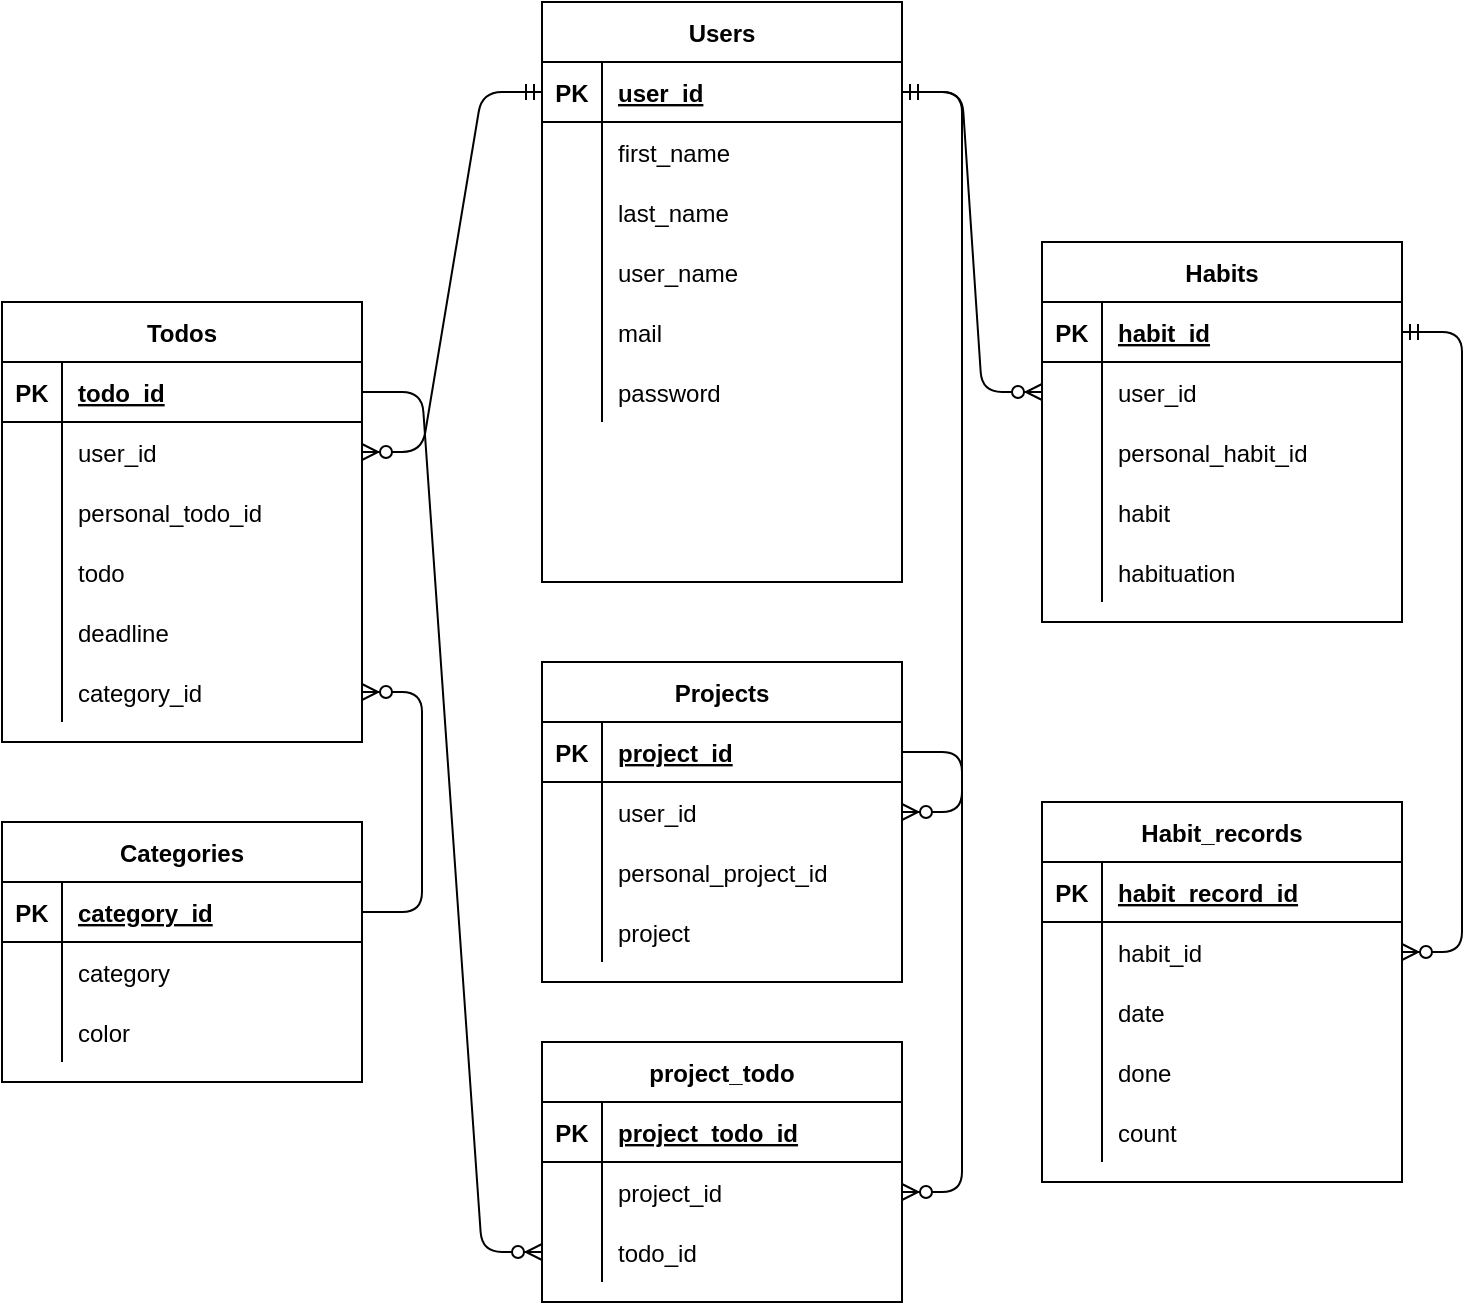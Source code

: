 <mxfile version="14.4.8" type="github">
  <diagram id="yz9vEp8fzlAOeCrYcoD_" name="ページ1">
    <mxGraphModel dx="957" dy="572" grid="1" gridSize="10" guides="1" tooltips="1" connect="1" arrows="1" fold="1" page="1" pageScale="1" pageWidth="827" pageHeight="1169" math="0" shadow="0">
      <root>
        <mxCell id="0" />
        <mxCell id="1" parent="0" />
        <mxCell id="vgZee3NAbd-REzqfM-sp-1" value="Users" style="shape=table;startSize=30;container=1;collapsible=1;childLayout=tableLayout;fixedRows=1;rowLines=0;fontStyle=1;align=center;resizeLast=1;" parent="1" vertex="1">
          <mxGeometry x="310" y="80" width="180" height="290" as="geometry" />
        </mxCell>
        <mxCell id="vgZee3NAbd-REzqfM-sp-2" value="" style="shape=partialRectangle;collapsible=0;dropTarget=0;pointerEvents=0;fillColor=none;top=0;left=0;bottom=1;right=0;points=[[0,0.5],[1,0.5]];portConstraint=eastwest;" parent="vgZee3NAbd-REzqfM-sp-1" vertex="1">
          <mxGeometry y="30" width="180" height="30" as="geometry" />
        </mxCell>
        <mxCell id="vgZee3NAbd-REzqfM-sp-3" value="PK" style="shape=partialRectangle;connectable=0;fillColor=none;top=0;left=0;bottom=0;right=0;fontStyle=1;overflow=hidden;" parent="vgZee3NAbd-REzqfM-sp-2" vertex="1">
          <mxGeometry width="30" height="30" as="geometry" />
        </mxCell>
        <mxCell id="vgZee3NAbd-REzqfM-sp-4" value="user_id" style="shape=partialRectangle;connectable=0;fillColor=none;top=0;left=0;bottom=0;right=0;align=left;spacingLeft=6;fontStyle=5;overflow=hidden;" parent="vgZee3NAbd-REzqfM-sp-2" vertex="1">
          <mxGeometry x="30" width="150" height="30" as="geometry" />
        </mxCell>
        <mxCell id="vgZee3NAbd-REzqfM-sp-5" value="" style="shape=partialRectangle;collapsible=0;dropTarget=0;pointerEvents=0;fillColor=none;top=0;left=0;bottom=0;right=0;points=[[0,0.5],[1,0.5]];portConstraint=eastwest;" parent="vgZee3NAbd-REzqfM-sp-1" vertex="1">
          <mxGeometry y="60" width="180" height="30" as="geometry" />
        </mxCell>
        <mxCell id="vgZee3NAbd-REzqfM-sp-6" value="" style="shape=partialRectangle;connectable=0;fillColor=none;top=0;left=0;bottom=0;right=0;editable=1;overflow=hidden;" parent="vgZee3NAbd-REzqfM-sp-5" vertex="1">
          <mxGeometry width="30" height="30" as="geometry" />
        </mxCell>
        <mxCell id="vgZee3NAbd-REzqfM-sp-7" value="first_name" style="shape=partialRectangle;connectable=0;fillColor=none;top=0;left=0;bottom=0;right=0;align=left;spacingLeft=6;overflow=hidden;" parent="vgZee3NAbd-REzqfM-sp-5" vertex="1">
          <mxGeometry x="30" width="150" height="30" as="geometry" />
        </mxCell>
        <mxCell id="vgZee3NAbd-REzqfM-sp-8" value="" style="shape=partialRectangle;collapsible=0;dropTarget=0;pointerEvents=0;fillColor=none;top=0;left=0;bottom=0;right=0;points=[[0,0.5],[1,0.5]];portConstraint=eastwest;" parent="vgZee3NAbd-REzqfM-sp-1" vertex="1">
          <mxGeometry y="90" width="180" height="30" as="geometry" />
        </mxCell>
        <mxCell id="vgZee3NAbd-REzqfM-sp-9" value="" style="shape=partialRectangle;connectable=0;fillColor=none;top=0;left=0;bottom=0;right=0;editable=1;overflow=hidden;" parent="vgZee3NAbd-REzqfM-sp-8" vertex="1">
          <mxGeometry width="30" height="30" as="geometry" />
        </mxCell>
        <mxCell id="vgZee3NAbd-REzqfM-sp-10" value="last_name" style="shape=partialRectangle;connectable=0;fillColor=none;top=0;left=0;bottom=0;right=0;align=left;spacingLeft=6;overflow=hidden;" parent="vgZee3NAbd-REzqfM-sp-8" vertex="1">
          <mxGeometry x="30" width="150" height="30" as="geometry" />
        </mxCell>
        <mxCell id="vgZee3NAbd-REzqfM-sp-11" value="" style="shape=partialRectangle;collapsible=0;dropTarget=0;pointerEvents=0;fillColor=none;top=0;left=0;bottom=0;right=0;points=[[0,0.5],[1,0.5]];portConstraint=eastwest;" parent="vgZee3NAbd-REzqfM-sp-1" vertex="1">
          <mxGeometry y="120" width="180" height="30" as="geometry" />
        </mxCell>
        <mxCell id="vgZee3NAbd-REzqfM-sp-12" value="" style="shape=partialRectangle;connectable=0;fillColor=none;top=0;left=0;bottom=0;right=0;editable=1;overflow=hidden;" parent="vgZee3NAbd-REzqfM-sp-11" vertex="1">
          <mxGeometry width="30" height="30" as="geometry" />
        </mxCell>
        <mxCell id="vgZee3NAbd-REzqfM-sp-13" value="user_name" style="shape=partialRectangle;connectable=0;fillColor=none;top=0;left=0;bottom=0;right=0;align=left;spacingLeft=6;overflow=hidden;" parent="vgZee3NAbd-REzqfM-sp-11" vertex="1">
          <mxGeometry x="30" width="150" height="30" as="geometry" />
        </mxCell>
        <mxCell id="mDRHtWKVjwvWxWG2UiL3-2" value="" style="shape=partialRectangle;collapsible=0;dropTarget=0;pointerEvents=0;fillColor=none;top=0;left=0;bottom=0;right=0;points=[[0,0.5],[1,0.5]];portConstraint=eastwest;" vertex="1" parent="vgZee3NAbd-REzqfM-sp-1">
          <mxGeometry y="150" width="180" height="30" as="geometry" />
        </mxCell>
        <mxCell id="mDRHtWKVjwvWxWG2UiL3-3" value="" style="shape=partialRectangle;connectable=0;fillColor=none;top=0;left=0;bottom=0;right=0;editable=1;overflow=hidden;" vertex="1" parent="mDRHtWKVjwvWxWG2UiL3-2">
          <mxGeometry width="30" height="30" as="geometry" />
        </mxCell>
        <mxCell id="mDRHtWKVjwvWxWG2UiL3-4" value="mail" style="shape=partialRectangle;connectable=0;fillColor=none;top=0;left=0;bottom=0;right=0;align=left;spacingLeft=6;overflow=hidden;" vertex="1" parent="mDRHtWKVjwvWxWG2UiL3-2">
          <mxGeometry x="30" width="150" height="30" as="geometry" />
        </mxCell>
        <mxCell id="mDRHtWKVjwvWxWG2UiL3-5" value="" style="shape=partialRectangle;collapsible=0;dropTarget=0;pointerEvents=0;fillColor=none;top=0;left=0;bottom=0;right=0;points=[[0,0.5],[1,0.5]];portConstraint=eastwest;" vertex="1" parent="vgZee3NAbd-REzqfM-sp-1">
          <mxGeometry y="180" width="180" height="30" as="geometry" />
        </mxCell>
        <mxCell id="mDRHtWKVjwvWxWG2UiL3-6" value="" style="shape=partialRectangle;connectable=0;fillColor=none;top=0;left=0;bottom=0;right=0;editable=1;overflow=hidden;" vertex="1" parent="mDRHtWKVjwvWxWG2UiL3-5">
          <mxGeometry width="30" height="30" as="geometry" />
        </mxCell>
        <mxCell id="mDRHtWKVjwvWxWG2UiL3-7" value="password" style="shape=partialRectangle;connectable=0;fillColor=none;top=0;left=0;bottom=0;right=0;align=left;spacingLeft=6;overflow=hidden;" vertex="1" parent="mDRHtWKVjwvWxWG2UiL3-5">
          <mxGeometry x="30" width="150" height="30" as="geometry" />
        </mxCell>
        <mxCell id="vgZee3NAbd-REzqfM-sp-27" value="Habits" style="shape=table;startSize=30;container=1;collapsible=1;childLayout=tableLayout;fixedRows=1;rowLines=0;fontStyle=1;align=center;resizeLast=1;" parent="1" vertex="1">
          <mxGeometry x="560" y="200" width="180" height="190" as="geometry" />
        </mxCell>
        <mxCell id="vgZee3NAbd-REzqfM-sp-28" value="" style="shape=partialRectangle;collapsible=0;dropTarget=0;pointerEvents=0;fillColor=none;top=0;left=0;bottom=1;right=0;points=[[0,0.5],[1,0.5]];portConstraint=eastwest;" parent="vgZee3NAbd-REzqfM-sp-27" vertex="1">
          <mxGeometry y="30" width="180" height="30" as="geometry" />
        </mxCell>
        <mxCell id="vgZee3NAbd-REzqfM-sp-29" value="PK" style="shape=partialRectangle;connectable=0;fillColor=none;top=0;left=0;bottom=0;right=0;fontStyle=1;overflow=hidden;" parent="vgZee3NAbd-REzqfM-sp-28" vertex="1">
          <mxGeometry width="30" height="30" as="geometry" />
        </mxCell>
        <mxCell id="vgZee3NAbd-REzqfM-sp-30" value="habit_id" style="shape=partialRectangle;connectable=0;fillColor=none;top=0;left=0;bottom=0;right=0;align=left;spacingLeft=6;fontStyle=5;overflow=hidden;" parent="vgZee3NAbd-REzqfM-sp-28" vertex="1">
          <mxGeometry x="30" width="150" height="30" as="geometry" />
        </mxCell>
        <mxCell id="vgZee3NAbd-REzqfM-sp-31" value="" style="shape=partialRectangle;collapsible=0;dropTarget=0;pointerEvents=0;fillColor=none;top=0;left=0;bottom=0;right=0;points=[[0,0.5],[1,0.5]];portConstraint=eastwest;" parent="vgZee3NAbd-REzqfM-sp-27" vertex="1">
          <mxGeometry y="60" width="180" height="30" as="geometry" />
        </mxCell>
        <mxCell id="vgZee3NAbd-REzqfM-sp-32" value="" style="shape=partialRectangle;connectable=0;fillColor=none;top=0;left=0;bottom=0;right=0;editable=1;overflow=hidden;" parent="vgZee3NAbd-REzqfM-sp-31" vertex="1">
          <mxGeometry width="30" height="30" as="geometry" />
        </mxCell>
        <mxCell id="vgZee3NAbd-REzqfM-sp-33" value="user_id" style="shape=partialRectangle;connectable=0;fillColor=none;top=0;left=0;bottom=0;right=0;align=left;spacingLeft=6;overflow=hidden;" parent="vgZee3NAbd-REzqfM-sp-31" vertex="1">
          <mxGeometry x="30" width="150" height="30" as="geometry" />
        </mxCell>
        <mxCell id="vgZee3NAbd-REzqfM-sp-34" value="" style="shape=partialRectangle;collapsible=0;dropTarget=0;pointerEvents=0;fillColor=none;top=0;left=0;bottom=0;right=0;points=[[0,0.5],[1,0.5]];portConstraint=eastwest;" parent="vgZee3NAbd-REzqfM-sp-27" vertex="1">
          <mxGeometry y="90" width="180" height="30" as="geometry" />
        </mxCell>
        <mxCell id="vgZee3NAbd-REzqfM-sp-35" value="" style="shape=partialRectangle;connectable=0;fillColor=none;top=0;left=0;bottom=0;right=0;editable=1;overflow=hidden;" parent="vgZee3NAbd-REzqfM-sp-34" vertex="1">
          <mxGeometry width="30" height="30" as="geometry" />
        </mxCell>
        <mxCell id="vgZee3NAbd-REzqfM-sp-36" value="personal_habit_id" style="shape=partialRectangle;connectable=0;fillColor=none;top=0;left=0;bottom=0;right=0;align=left;spacingLeft=6;overflow=hidden;" parent="vgZee3NAbd-REzqfM-sp-34" vertex="1">
          <mxGeometry x="30" width="150" height="30" as="geometry" />
        </mxCell>
        <mxCell id="vgZee3NAbd-REzqfM-sp-37" value="" style="shape=partialRectangle;collapsible=0;dropTarget=0;pointerEvents=0;fillColor=none;top=0;left=0;bottom=0;right=0;points=[[0,0.5],[1,0.5]];portConstraint=eastwest;" parent="vgZee3NAbd-REzqfM-sp-27" vertex="1">
          <mxGeometry y="120" width="180" height="30" as="geometry" />
        </mxCell>
        <mxCell id="vgZee3NAbd-REzqfM-sp-38" value="" style="shape=partialRectangle;connectable=0;fillColor=none;top=0;left=0;bottom=0;right=0;editable=1;overflow=hidden;" parent="vgZee3NAbd-REzqfM-sp-37" vertex="1">
          <mxGeometry width="30" height="30" as="geometry" />
        </mxCell>
        <mxCell id="vgZee3NAbd-REzqfM-sp-39" value="habit" style="shape=partialRectangle;connectable=0;fillColor=none;top=0;left=0;bottom=0;right=0;align=left;spacingLeft=6;overflow=hidden;" parent="vgZee3NAbd-REzqfM-sp-37" vertex="1">
          <mxGeometry x="30" width="150" height="30" as="geometry" />
        </mxCell>
        <mxCell id="vgZee3NAbd-REzqfM-sp-57" style="shape=partialRectangle;collapsible=0;dropTarget=0;pointerEvents=0;fillColor=none;top=0;left=0;bottom=0;right=0;points=[[0,0.5],[1,0.5]];portConstraint=eastwest;" parent="vgZee3NAbd-REzqfM-sp-27" vertex="1">
          <mxGeometry y="150" width="180" height="30" as="geometry" />
        </mxCell>
        <mxCell id="vgZee3NAbd-REzqfM-sp-58" style="shape=partialRectangle;connectable=0;fillColor=none;top=0;left=0;bottom=0;right=0;editable=1;overflow=hidden;" parent="vgZee3NAbd-REzqfM-sp-57" vertex="1">
          <mxGeometry width="30" height="30" as="geometry" />
        </mxCell>
        <mxCell id="vgZee3NAbd-REzqfM-sp-59" value="habituation" style="shape=partialRectangle;connectable=0;fillColor=none;top=0;left=0;bottom=0;right=0;align=left;spacingLeft=6;overflow=hidden;" parent="vgZee3NAbd-REzqfM-sp-57" vertex="1">
          <mxGeometry x="30" width="150" height="30" as="geometry" />
        </mxCell>
        <mxCell id="vgZee3NAbd-REzqfM-sp-60" value="Habit_records" style="shape=table;startSize=30;container=1;collapsible=1;childLayout=tableLayout;fixedRows=1;rowLines=0;fontStyle=1;align=center;resizeLast=1;" parent="1" vertex="1">
          <mxGeometry x="560" y="480" width="180" height="190" as="geometry" />
        </mxCell>
        <mxCell id="vgZee3NAbd-REzqfM-sp-61" value="" style="shape=partialRectangle;collapsible=0;dropTarget=0;pointerEvents=0;fillColor=none;top=0;left=0;bottom=1;right=0;points=[[0,0.5],[1,0.5]];portConstraint=eastwest;" parent="vgZee3NAbd-REzqfM-sp-60" vertex="1">
          <mxGeometry y="30" width="180" height="30" as="geometry" />
        </mxCell>
        <mxCell id="vgZee3NAbd-REzqfM-sp-62" value="PK" style="shape=partialRectangle;connectable=0;fillColor=none;top=0;left=0;bottom=0;right=0;fontStyle=1;overflow=hidden;" parent="vgZee3NAbd-REzqfM-sp-61" vertex="1">
          <mxGeometry width="30" height="30" as="geometry" />
        </mxCell>
        <mxCell id="vgZee3NAbd-REzqfM-sp-63" value="habit_record_id" style="shape=partialRectangle;connectable=0;fillColor=none;top=0;left=0;bottom=0;right=0;align=left;spacingLeft=6;fontStyle=5;overflow=hidden;" parent="vgZee3NAbd-REzqfM-sp-61" vertex="1">
          <mxGeometry x="30" width="150" height="30" as="geometry" />
        </mxCell>
        <mxCell id="vgZee3NAbd-REzqfM-sp-64" value="" style="shape=partialRectangle;collapsible=0;dropTarget=0;pointerEvents=0;fillColor=none;top=0;left=0;bottom=0;right=0;points=[[0,0.5],[1,0.5]];portConstraint=eastwest;" parent="vgZee3NAbd-REzqfM-sp-60" vertex="1">
          <mxGeometry y="60" width="180" height="30" as="geometry" />
        </mxCell>
        <mxCell id="vgZee3NAbd-REzqfM-sp-65" value="" style="shape=partialRectangle;connectable=0;fillColor=none;top=0;left=0;bottom=0;right=0;editable=1;overflow=hidden;" parent="vgZee3NAbd-REzqfM-sp-64" vertex="1">
          <mxGeometry width="30" height="30" as="geometry" />
        </mxCell>
        <mxCell id="vgZee3NAbd-REzqfM-sp-66" value="habit_id" style="shape=partialRectangle;connectable=0;fillColor=none;top=0;left=0;bottom=0;right=0;align=left;spacingLeft=6;overflow=hidden;" parent="vgZee3NAbd-REzqfM-sp-64" vertex="1">
          <mxGeometry x="30" width="150" height="30" as="geometry" />
        </mxCell>
        <mxCell id="vgZee3NAbd-REzqfM-sp-67" value="" style="shape=partialRectangle;collapsible=0;dropTarget=0;pointerEvents=0;fillColor=none;top=0;left=0;bottom=0;right=0;points=[[0,0.5],[1,0.5]];portConstraint=eastwest;" parent="vgZee3NAbd-REzqfM-sp-60" vertex="1">
          <mxGeometry y="90" width="180" height="30" as="geometry" />
        </mxCell>
        <mxCell id="vgZee3NAbd-REzqfM-sp-68" value="" style="shape=partialRectangle;connectable=0;fillColor=none;top=0;left=0;bottom=0;right=0;editable=1;overflow=hidden;" parent="vgZee3NAbd-REzqfM-sp-67" vertex="1">
          <mxGeometry width="30" height="30" as="geometry" />
        </mxCell>
        <mxCell id="vgZee3NAbd-REzqfM-sp-69" value="date" style="shape=partialRectangle;connectable=0;fillColor=none;top=0;left=0;bottom=0;right=0;align=left;spacingLeft=6;overflow=hidden;" parent="vgZee3NAbd-REzqfM-sp-67" vertex="1">
          <mxGeometry x="30" width="150" height="30" as="geometry" />
        </mxCell>
        <mxCell id="vgZee3NAbd-REzqfM-sp-70" value="" style="shape=partialRectangle;collapsible=0;dropTarget=0;pointerEvents=0;fillColor=none;top=0;left=0;bottom=0;right=0;points=[[0,0.5],[1,0.5]];portConstraint=eastwest;" parent="vgZee3NAbd-REzqfM-sp-60" vertex="1">
          <mxGeometry y="120" width="180" height="30" as="geometry" />
        </mxCell>
        <mxCell id="vgZee3NAbd-REzqfM-sp-71" value="" style="shape=partialRectangle;connectable=0;fillColor=none;top=0;left=0;bottom=0;right=0;editable=1;overflow=hidden;" parent="vgZee3NAbd-REzqfM-sp-70" vertex="1">
          <mxGeometry width="30" height="30" as="geometry" />
        </mxCell>
        <mxCell id="vgZee3NAbd-REzqfM-sp-72" value="done" style="shape=partialRectangle;connectable=0;fillColor=none;top=0;left=0;bottom=0;right=0;align=left;spacingLeft=6;overflow=hidden;" parent="vgZee3NAbd-REzqfM-sp-70" vertex="1">
          <mxGeometry x="30" width="150" height="30" as="geometry" />
        </mxCell>
        <mxCell id="vgZee3NAbd-REzqfM-sp-76" style="shape=partialRectangle;collapsible=0;dropTarget=0;pointerEvents=0;fillColor=none;top=0;left=0;bottom=0;right=0;points=[[0,0.5],[1,0.5]];portConstraint=eastwest;" parent="vgZee3NAbd-REzqfM-sp-60" vertex="1">
          <mxGeometry y="150" width="180" height="30" as="geometry" />
        </mxCell>
        <mxCell id="vgZee3NAbd-REzqfM-sp-77" style="shape=partialRectangle;connectable=0;fillColor=none;top=0;left=0;bottom=0;right=0;editable=1;overflow=hidden;" parent="vgZee3NAbd-REzqfM-sp-76" vertex="1">
          <mxGeometry width="30" height="30" as="geometry" />
        </mxCell>
        <mxCell id="vgZee3NAbd-REzqfM-sp-78" value="count" style="shape=partialRectangle;connectable=0;fillColor=none;top=0;left=0;bottom=0;right=0;align=left;spacingLeft=6;overflow=hidden;" parent="vgZee3NAbd-REzqfM-sp-76" vertex="1">
          <mxGeometry x="30" width="150" height="30" as="geometry" />
        </mxCell>
        <mxCell id="vgZee3NAbd-REzqfM-sp-79" value="Projects" style="shape=table;startSize=30;container=1;collapsible=1;childLayout=tableLayout;fixedRows=1;rowLines=0;fontStyle=1;align=center;resizeLast=1;" parent="1" vertex="1">
          <mxGeometry x="310" y="410" width="180" height="160" as="geometry" />
        </mxCell>
        <mxCell id="vgZee3NAbd-REzqfM-sp-80" value="" style="shape=partialRectangle;collapsible=0;dropTarget=0;pointerEvents=0;fillColor=none;top=0;left=0;bottom=1;right=0;points=[[0,0.5],[1,0.5]];portConstraint=eastwest;" parent="vgZee3NAbd-REzqfM-sp-79" vertex="1">
          <mxGeometry y="30" width="180" height="30" as="geometry" />
        </mxCell>
        <mxCell id="vgZee3NAbd-REzqfM-sp-81" value="PK" style="shape=partialRectangle;connectable=0;fillColor=none;top=0;left=0;bottom=0;right=0;fontStyle=1;overflow=hidden;" parent="vgZee3NAbd-REzqfM-sp-80" vertex="1">
          <mxGeometry width="30" height="30" as="geometry" />
        </mxCell>
        <mxCell id="vgZee3NAbd-REzqfM-sp-82" value="project_id" style="shape=partialRectangle;connectable=0;fillColor=none;top=0;left=0;bottom=0;right=0;align=left;spacingLeft=6;fontStyle=5;overflow=hidden;" parent="vgZee3NAbd-REzqfM-sp-80" vertex="1">
          <mxGeometry x="30" width="150" height="30" as="geometry" />
        </mxCell>
        <mxCell id="vgZee3NAbd-REzqfM-sp-83" value="" style="shape=partialRectangle;collapsible=0;dropTarget=0;pointerEvents=0;fillColor=none;top=0;left=0;bottom=0;right=0;points=[[0,0.5],[1,0.5]];portConstraint=eastwest;" parent="vgZee3NAbd-REzqfM-sp-79" vertex="1">
          <mxGeometry y="60" width="180" height="30" as="geometry" />
        </mxCell>
        <mxCell id="vgZee3NAbd-REzqfM-sp-84" value="" style="shape=partialRectangle;connectable=0;fillColor=none;top=0;left=0;bottom=0;right=0;editable=1;overflow=hidden;" parent="vgZee3NAbd-REzqfM-sp-83" vertex="1">
          <mxGeometry width="30" height="30" as="geometry" />
        </mxCell>
        <mxCell id="vgZee3NAbd-REzqfM-sp-85" value="user_id" style="shape=partialRectangle;connectable=0;fillColor=none;top=0;left=0;bottom=0;right=0;align=left;spacingLeft=6;overflow=hidden;" parent="vgZee3NAbd-REzqfM-sp-83" vertex="1">
          <mxGeometry x="30" width="150" height="30" as="geometry" />
        </mxCell>
        <mxCell id="vgZee3NAbd-REzqfM-sp-86" value="" style="shape=partialRectangle;collapsible=0;dropTarget=0;pointerEvents=0;fillColor=none;top=0;left=0;bottom=0;right=0;points=[[0,0.5],[1,0.5]];portConstraint=eastwest;" parent="vgZee3NAbd-REzqfM-sp-79" vertex="1">
          <mxGeometry y="90" width="180" height="30" as="geometry" />
        </mxCell>
        <mxCell id="vgZee3NAbd-REzqfM-sp-87" value="" style="shape=partialRectangle;connectable=0;fillColor=none;top=0;left=0;bottom=0;right=0;editable=1;overflow=hidden;" parent="vgZee3NAbd-REzqfM-sp-86" vertex="1">
          <mxGeometry width="30" height="30" as="geometry" />
        </mxCell>
        <mxCell id="vgZee3NAbd-REzqfM-sp-88" value="personal_project_id" style="shape=partialRectangle;connectable=0;fillColor=none;top=0;left=0;bottom=0;right=0;align=left;spacingLeft=6;overflow=hidden;" parent="vgZee3NAbd-REzqfM-sp-86" vertex="1">
          <mxGeometry x="30" width="150" height="30" as="geometry" />
        </mxCell>
        <mxCell id="vgZee3NAbd-REzqfM-sp-89" value="" style="shape=partialRectangle;collapsible=0;dropTarget=0;pointerEvents=0;fillColor=none;top=0;left=0;bottom=0;right=0;points=[[0,0.5],[1,0.5]];portConstraint=eastwest;" parent="vgZee3NAbd-REzqfM-sp-79" vertex="1">
          <mxGeometry y="120" width="180" height="30" as="geometry" />
        </mxCell>
        <mxCell id="vgZee3NAbd-REzqfM-sp-90" value="" style="shape=partialRectangle;connectable=0;fillColor=none;top=0;left=0;bottom=0;right=0;editable=1;overflow=hidden;" parent="vgZee3NAbd-REzqfM-sp-89" vertex="1">
          <mxGeometry width="30" height="30" as="geometry" />
        </mxCell>
        <mxCell id="vgZee3NAbd-REzqfM-sp-91" value="project" style="shape=partialRectangle;connectable=0;fillColor=none;top=0;left=0;bottom=0;right=0;align=left;spacingLeft=6;overflow=hidden;" parent="vgZee3NAbd-REzqfM-sp-89" vertex="1">
          <mxGeometry x="30" width="150" height="30" as="geometry" />
        </mxCell>
        <mxCell id="vgZee3NAbd-REzqfM-sp-95" value="Todos" style="shape=table;startSize=30;container=1;collapsible=1;childLayout=tableLayout;fixedRows=1;rowLines=0;fontStyle=1;align=center;resizeLast=1;" parent="1" vertex="1">
          <mxGeometry x="40" y="230" width="180" height="220" as="geometry" />
        </mxCell>
        <mxCell id="vgZee3NAbd-REzqfM-sp-96" value="" style="shape=partialRectangle;collapsible=0;dropTarget=0;pointerEvents=0;fillColor=none;top=0;left=0;bottom=1;right=0;points=[[0,0.5],[1,0.5]];portConstraint=eastwest;" parent="vgZee3NAbd-REzqfM-sp-95" vertex="1">
          <mxGeometry y="30" width="180" height="30" as="geometry" />
        </mxCell>
        <mxCell id="vgZee3NAbd-REzqfM-sp-97" value="PK" style="shape=partialRectangle;connectable=0;fillColor=none;top=0;left=0;bottom=0;right=0;fontStyle=1;overflow=hidden;" parent="vgZee3NAbd-REzqfM-sp-96" vertex="1">
          <mxGeometry width="30" height="30" as="geometry" />
        </mxCell>
        <mxCell id="vgZee3NAbd-REzqfM-sp-98" value="todo_id" style="shape=partialRectangle;connectable=0;fillColor=none;top=0;left=0;bottom=0;right=0;align=left;spacingLeft=6;fontStyle=5;overflow=hidden;" parent="vgZee3NAbd-REzqfM-sp-96" vertex="1">
          <mxGeometry x="30" width="150" height="30" as="geometry" />
        </mxCell>
        <mxCell id="vgZee3NAbd-REzqfM-sp-99" value="" style="shape=partialRectangle;collapsible=0;dropTarget=0;pointerEvents=0;fillColor=none;top=0;left=0;bottom=0;right=0;points=[[0,0.5],[1,0.5]];portConstraint=eastwest;" parent="vgZee3NAbd-REzqfM-sp-95" vertex="1">
          <mxGeometry y="60" width="180" height="30" as="geometry" />
        </mxCell>
        <mxCell id="vgZee3NAbd-REzqfM-sp-100" value="" style="shape=partialRectangle;connectable=0;fillColor=none;top=0;left=0;bottom=0;right=0;editable=1;overflow=hidden;" parent="vgZee3NAbd-REzqfM-sp-99" vertex="1">
          <mxGeometry width="30" height="30" as="geometry" />
        </mxCell>
        <mxCell id="vgZee3NAbd-REzqfM-sp-101" value="user_id" style="shape=partialRectangle;connectable=0;fillColor=none;top=0;left=0;bottom=0;right=0;align=left;spacingLeft=6;overflow=hidden;" parent="vgZee3NAbd-REzqfM-sp-99" vertex="1">
          <mxGeometry x="30" width="150" height="30" as="geometry" />
        </mxCell>
        <mxCell id="vgZee3NAbd-REzqfM-sp-102" value="" style="shape=partialRectangle;collapsible=0;dropTarget=0;pointerEvents=0;fillColor=none;top=0;left=0;bottom=0;right=0;points=[[0,0.5],[1,0.5]];portConstraint=eastwest;" parent="vgZee3NAbd-REzqfM-sp-95" vertex="1">
          <mxGeometry y="90" width="180" height="30" as="geometry" />
        </mxCell>
        <mxCell id="vgZee3NAbd-REzqfM-sp-103" value="" style="shape=partialRectangle;connectable=0;fillColor=none;top=0;left=0;bottom=0;right=0;editable=1;overflow=hidden;" parent="vgZee3NAbd-REzqfM-sp-102" vertex="1">
          <mxGeometry width="30" height="30" as="geometry" />
        </mxCell>
        <mxCell id="vgZee3NAbd-REzqfM-sp-104" value="personal_todo_id" style="shape=partialRectangle;connectable=0;fillColor=none;top=0;left=0;bottom=0;right=0;align=left;spacingLeft=6;overflow=hidden;" parent="vgZee3NAbd-REzqfM-sp-102" vertex="1">
          <mxGeometry x="30" width="150" height="30" as="geometry" />
        </mxCell>
        <mxCell id="vgZee3NAbd-REzqfM-sp-105" value="" style="shape=partialRectangle;collapsible=0;dropTarget=0;pointerEvents=0;fillColor=none;top=0;left=0;bottom=0;right=0;points=[[0,0.5],[1,0.5]];portConstraint=eastwest;" parent="vgZee3NAbd-REzqfM-sp-95" vertex="1">
          <mxGeometry y="120" width="180" height="30" as="geometry" />
        </mxCell>
        <mxCell id="vgZee3NAbd-REzqfM-sp-106" value="" style="shape=partialRectangle;connectable=0;fillColor=none;top=0;left=0;bottom=0;right=0;editable=1;overflow=hidden;" parent="vgZee3NAbd-REzqfM-sp-105" vertex="1">
          <mxGeometry width="30" height="30" as="geometry" />
        </mxCell>
        <mxCell id="vgZee3NAbd-REzqfM-sp-107" value="todo" style="shape=partialRectangle;connectable=0;fillColor=none;top=0;left=0;bottom=0;right=0;align=left;spacingLeft=6;overflow=hidden;" parent="vgZee3NAbd-REzqfM-sp-105" vertex="1">
          <mxGeometry x="30" width="150" height="30" as="geometry" />
        </mxCell>
        <mxCell id="vgZee3NAbd-REzqfM-sp-114" style="shape=partialRectangle;collapsible=0;dropTarget=0;pointerEvents=0;fillColor=none;top=0;left=0;bottom=0;right=0;points=[[0,0.5],[1,0.5]];portConstraint=eastwest;" parent="vgZee3NAbd-REzqfM-sp-95" vertex="1">
          <mxGeometry y="150" width="180" height="30" as="geometry" />
        </mxCell>
        <mxCell id="vgZee3NAbd-REzqfM-sp-115" style="shape=partialRectangle;connectable=0;fillColor=none;top=0;left=0;bottom=0;right=0;editable=1;overflow=hidden;" parent="vgZee3NAbd-REzqfM-sp-114" vertex="1">
          <mxGeometry width="30" height="30" as="geometry" />
        </mxCell>
        <mxCell id="vgZee3NAbd-REzqfM-sp-116" value="deadline" style="shape=partialRectangle;connectable=0;fillColor=none;top=0;left=0;bottom=0;right=0;align=left;spacingLeft=6;overflow=hidden;" parent="vgZee3NAbd-REzqfM-sp-114" vertex="1">
          <mxGeometry x="30" width="150" height="30" as="geometry" />
        </mxCell>
        <mxCell id="vgZee3NAbd-REzqfM-sp-108" style="shape=partialRectangle;collapsible=0;dropTarget=0;pointerEvents=0;fillColor=none;top=0;left=0;bottom=0;right=0;points=[[0,0.5],[1,0.5]];portConstraint=eastwest;" parent="vgZee3NAbd-REzqfM-sp-95" vertex="1">
          <mxGeometry y="180" width="180" height="30" as="geometry" />
        </mxCell>
        <mxCell id="vgZee3NAbd-REzqfM-sp-109" style="shape=partialRectangle;connectable=0;fillColor=none;top=0;left=0;bottom=0;right=0;editable=1;overflow=hidden;" parent="vgZee3NAbd-REzqfM-sp-108" vertex="1">
          <mxGeometry width="30" height="30" as="geometry" />
        </mxCell>
        <mxCell id="vgZee3NAbd-REzqfM-sp-110" value="category_id" style="shape=partialRectangle;connectable=0;fillColor=none;top=0;left=0;bottom=0;right=0;align=left;spacingLeft=6;overflow=hidden;" parent="vgZee3NAbd-REzqfM-sp-108" vertex="1">
          <mxGeometry x="30" width="150" height="30" as="geometry" />
        </mxCell>
        <mxCell id="vgZee3NAbd-REzqfM-sp-117" value="Categories" style="shape=table;startSize=30;container=1;collapsible=1;childLayout=tableLayout;fixedRows=1;rowLines=0;fontStyle=1;align=center;resizeLast=1;" parent="1" vertex="1">
          <mxGeometry x="40" y="490" width="180" height="130" as="geometry" />
        </mxCell>
        <mxCell id="vgZee3NAbd-REzqfM-sp-118" value="" style="shape=partialRectangle;collapsible=0;dropTarget=0;pointerEvents=0;fillColor=none;top=0;left=0;bottom=1;right=0;points=[[0,0.5],[1,0.5]];portConstraint=eastwest;" parent="vgZee3NAbd-REzqfM-sp-117" vertex="1">
          <mxGeometry y="30" width="180" height="30" as="geometry" />
        </mxCell>
        <mxCell id="vgZee3NAbd-REzqfM-sp-119" value="PK" style="shape=partialRectangle;connectable=0;fillColor=none;top=0;left=0;bottom=0;right=0;fontStyle=1;overflow=hidden;" parent="vgZee3NAbd-REzqfM-sp-118" vertex="1">
          <mxGeometry width="30" height="30" as="geometry" />
        </mxCell>
        <mxCell id="vgZee3NAbd-REzqfM-sp-120" value="category_id" style="shape=partialRectangle;connectable=0;fillColor=none;top=0;left=0;bottom=0;right=0;align=left;spacingLeft=6;fontStyle=5;overflow=hidden;" parent="vgZee3NAbd-REzqfM-sp-118" vertex="1">
          <mxGeometry x="30" width="150" height="30" as="geometry" />
        </mxCell>
        <mxCell id="vgZee3NAbd-REzqfM-sp-121" value="" style="shape=partialRectangle;collapsible=0;dropTarget=0;pointerEvents=0;fillColor=none;top=0;left=0;bottom=0;right=0;points=[[0,0.5],[1,0.5]];portConstraint=eastwest;" parent="vgZee3NAbd-REzqfM-sp-117" vertex="1">
          <mxGeometry y="60" width="180" height="30" as="geometry" />
        </mxCell>
        <mxCell id="vgZee3NAbd-REzqfM-sp-122" value="" style="shape=partialRectangle;connectable=0;fillColor=none;top=0;left=0;bottom=0;right=0;editable=1;overflow=hidden;" parent="vgZee3NAbd-REzqfM-sp-121" vertex="1">
          <mxGeometry width="30" height="30" as="geometry" />
        </mxCell>
        <mxCell id="vgZee3NAbd-REzqfM-sp-123" value="category" style="shape=partialRectangle;connectable=0;fillColor=none;top=0;left=0;bottom=0;right=0;align=left;spacingLeft=6;overflow=hidden;" parent="vgZee3NAbd-REzqfM-sp-121" vertex="1">
          <mxGeometry x="30" width="150" height="30" as="geometry" />
        </mxCell>
        <mxCell id="vgZee3NAbd-REzqfM-sp-124" value="" style="shape=partialRectangle;collapsible=0;dropTarget=0;pointerEvents=0;fillColor=none;top=0;left=0;bottom=0;right=0;points=[[0,0.5],[1,0.5]];portConstraint=eastwest;" parent="vgZee3NAbd-REzqfM-sp-117" vertex="1">
          <mxGeometry y="90" width="180" height="30" as="geometry" />
        </mxCell>
        <mxCell id="vgZee3NAbd-REzqfM-sp-125" value="" style="shape=partialRectangle;connectable=0;fillColor=none;top=0;left=0;bottom=0;right=0;editable=1;overflow=hidden;" parent="vgZee3NAbd-REzqfM-sp-124" vertex="1">
          <mxGeometry width="30" height="30" as="geometry" />
        </mxCell>
        <mxCell id="vgZee3NAbd-REzqfM-sp-126" value="color" style="shape=partialRectangle;connectable=0;fillColor=none;top=0;left=0;bottom=0;right=0;align=left;spacingLeft=6;overflow=hidden;" parent="vgZee3NAbd-REzqfM-sp-124" vertex="1">
          <mxGeometry x="30" width="150" height="30" as="geometry" />
        </mxCell>
        <mxCell id="vgZee3NAbd-REzqfM-sp-150" value="" style="edgeStyle=entityRelationEdgeStyle;fontSize=12;html=1;endArrow=ERzeroToMany;startArrow=ERmandOne;strokeColor=#000000;exitX=1;exitY=0.5;exitDx=0;exitDy=0;entryX=1;entryY=0.5;entryDx=0;entryDy=0;" parent="1" source="vgZee3NAbd-REzqfM-sp-2" target="vgZee3NAbd-REzqfM-sp-83" edge="1">
          <mxGeometry width="100" height="100" relative="1" as="geometry">
            <mxPoint x="260" y="250" as="sourcePoint" />
            <mxPoint x="260" y="550" as="targetPoint" />
          </mxGeometry>
        </mxCell>
        <mxCell id="vgZee3NAbd-REzqfM-sp-152" value="" style="edgeStyle=entityRelationEdgeStyle;fontSize=12;html=1;endArrow=ERzeroToMany;startArrow=ERmandOne;strokeColor=#000000;exitX=0;exitY=0.5;exitDx=0;exitDy=0;entryX=1;entryY=0.5;entryDx=0;entryDy=0;" parent="1" source="vgZee3NAbd-REzqfM-sp-2" target="vgZee3NAbd-REzqfM-sp-99" edge="1">
          <mxGeometry width="100" height="100" relative="1" as="geometry">
            <mxPoint x="270" y="255" as="sourcePoint" />
            <mxPoint x="270" y="555" as="targetPoint" />
          </mxGeometry>
        </mxCell>
        <mxCell id="vgZee3NAbd-REzqfM-sp-154" value="" style="edgeStyle=entityRelationEdgeStyle;fontSize=12;html=1;endArrow=ERzeroToMany;startArrow=ERmandOne;strokeColor=#000000;exitX=1;exitY=0.5;exitDx=0;exitDy=0;" parent="1" source="vgZee3NAbd-REzqfM-sp-2" target="vgZee3NAbd-REzqfM-sp-31" edge="1">
          <mxGeometry width="100" height="100" relative="1" as="geometry">
            <mxPoint x="270" y="255" as="sourcePoint" />
            <mxPoint x="360" y="525" as="targetPoint" />
          </mxGeometry>
        </mxCell>
        <mxCell id="vgZee3NAbd-REzqfM-sp-155" value="" style="edgeStyle=entityRelationEdgeStyle;fontSize=12;html=1;endArrow=ERzeroToMany;startArrow=ERmandOne;strokeColor=#000000;exitX=1;exitY=0.5;exitDx=0;exitDy=0;entryX=1;entryY=0.5;entryDx=0;entryDy=0;" parent="1" source="vgZee3NAbd-REzqfM-sp-28" target="vgZee3NAbd-REzqfM-sp-64" edge="1">
          <mxGeometry width="100" height="100" relative="1" as="geometry">
            <mxPoint x="500" y="250" as="sourcePoint" />
            <mxPoint x="560" y="280" as="targetPoint" />
          </mxGeometry>
        </mxCell>
        <mxCell id="j7YaoIZ7KRVVKcmuiFTn-15" value="project_todo" style="shape=table;startSize=30;container=1;collapsible=1;childLayout=tableLayout;fixedRows=1;rowLines=0;fontStyle=1;align=center;resizeLast=1;" parent="1" vertex="1">
          <mxGeometry x="310" y="600" width="180" height="130" as="geometry" />
        </mxCell>
        <mxCell id="j7YaoIZ7KRVVKcmuiFTn-16" value="" style="shape=partialRectangle;collapsible=0;dropTarget=0;pointerEvents=0;fillColor=none;top=0;left=0;bottom=1;right=0;points=[[0,0.5],[1,0.5]];portConstraint=eastwest;" parent="j7YaoIZ7KRVVKcmuiFTn-15" vertex="1">
          <mxGeometry y="30" width="180" height="30" as="geometry" />
        </mxCell>
        <mxCell id="j7YaoIZ7KRVVKcmuiFTn-17" value="PK" style="shape=partialRectangle;connectable=0;fillColor=none;top=0;left=0;bottom=0;right=0;fontStyle=1;overflow=hidden;" parent="j7YaoIZ7KRVVKcmuiFTn-16" vertex="1">
          <mxGeometry width="30" height="30" as="geometry" />
        </mxCell>
        <mxCell id="j7YaoIZ7KRVVKcmuiFTn-18" value="project_todo_id" style="shape=partialRectangle;connectable=0;fillColor=none;top=0;left=0;bottom=0;right=0;align=left;spacingLeft=6;fontStyle=5;overflow=hidden;" parent="j7YaoIZ7KRVVKcmuiFTn-16" vertex="1">
          <mxGeometry x="30" width="150" height="30" as="geometry" />
        </mxCell>
        <mxCell id="j7YaoIZ7KRVVKcmuiFTn-19" value="" style="shape=partialRectangle;collapsible=0;dropTarget=0;pointerEvents=0;fillColor=none;top=0;left=0;bottom=0;right=0;points=[[0,0.5],[1,0.5]];portConstraint=eastwest;" parent="j7YaoIZ7KRVVKcmuiFTn-15" vertex="1">
          <mxGeometry y="60" width="180" height="30" as="geometry" />
        </mxCell>
        <mxCell id="j7YaoIZ7KRVVKcmuiFTn-20" value="" style="shape=partialRectangle;connectable=0;fillColor=none;top=0;left=0;bottom=0;right=0;editable=1;overflow=hidden;" parent="j7YaoIZ7KRVVKcmuiFTn-19" vertex="1">
          <mxGeometry width="30" height="30" as="geometry" />
        </mxCell>
        <mxCell id="j7YaoIZ7KRVVKcmuiFTn-21" value="project_id" style="shape=partialRectangle;connectable=0;fillColor=none;top=0;left=0;bottom=0;right=0;align=left;spacingLeft=6;overflow=hidden;" parent="j7YaoIZ7KRVVKcmuiFTn-19" vertex="1">
          <mxGeometry x="30" width="150" height="30" as="geometry" />
        </mxCell>
        <mxCell id="j7YaoIZ7KRVVKcmuiFTn-22" value="" style="shape=partialRectangle;collapsible=0;dropTarget=0;pointerEvents=0;fillColor=none;top=0;left=0;bottom=0;right=0;points=[[0,0.5],[1,0.5]];portConstraint=eastwest;" parent="j7YaoIZ7KRVVKcmuiFTn-15" vertex="1">
          <mxGeometry y="90" width="180" height="30" as="geometry" />
        </mxCell>
        <mxCell id="j7YaoIZ7KRVVKcmuiFTn-23" value="" style="shape=partialRectangle;connectable=0;fillColor=none;top=0;left=0;bottom=0;right=0;editable=1;overflow=hidden;" parent="j7YaoIZ7KRVVKcmuiFTn-22" vertex="1">
          <mxGeometry width="30" height="30" as="geometry" />
        </mxCell>
        <mxCell id="j7YaoIZ7KRVVKcmuiFTn-24" value="todo_id" style="shape=partialRectangle;connectable=0;fillColor=none;top=0;left=0;bottom=0;right=0;align=left;spacingLeft=6;overflow=hidden;" parent="j7YaoIZ7KRVVKcmuiFTn-22" vertex="1">
          <mxGeometry x="30" width="150" height="30" as="geometry" />
        </mxCell>
        <mxCell id="j7YaoIZ7KRVVKcmuiFTn-28" value="" style="edgeStyle=entityRelationEdgeStyle;fontSize=12;html=1;endArrow=ERzeroToMany;endFill=1;entryX=1;entryY=0.5;entryDx=0;entryDy=0;exitX=1;exitY=0.5;exitDx=0;exitDy=0;" parent="1" source="vgZee3NAbd-REzqfM-sp-80" target="j7YaoIZ7KRVVKcmuiFTn-19" edge="1">
          <mxGeometry width="100" height="100" relative="1" as="geometry">
            <mxPoint x="310" y="500" as="sourcePoint" />
            <mxPoint x="410" y="400" as="targetPoint" />
          </mxGeometry>
        </mxCell>
        <mxCell id="j7YaoIZ7KRVVKcmuiFTn-29" value="" style="edgeStyle=entityRelationEdgeStyle;fontSize=12;html=1;endArrow=ERzeroToMany;endFill=1;entryX=0;entryY=0.5;entryDx=0;entryDy=0;" parent="1" source="vgZee3NAbd-REzqfM-sp-96" target="j7YaoIZ7KRVVKcmuiFTn-22" edge="1">
          <mxGeometry width="100" height="100" relative="1" as="geometry">
            <mxPoint x="60" y="470" as="sourcePoint" />
            <mxPoint x="240" y="795" as="targetPoint" />
          </mxGeometry>
        </mxCell>
        <mxCell id="j7YaoIZ7KRVVKcmuiFTn-32" value="" style="edgeStyle=entityRelationEdgeStyle;fontSize=12;html=1;endArrow=ERzeroToMany;endFill=1;entryX=1;entryY=0.5;entryDx=0;entryDy=0;exitX=1;exitY=0.5;exitDx=0;exitDy=0;" parent="1" source="vgZee3NAbd-REzqfM-sp-118" target="vgZee3NAbd-REzqfM-sp-108" edge="1">
          <mxGeometry width="100" height="100" relative="1" as="geometry">
            <mxPoint x="40" y="250" as="sourcePoint" />
            <mxPoint x="140" y="150" as="targetPoint" />
          </mxGeometry>
        </mxCell>
      </root>
    </mxGraphModel>
  </diagram>
</mxfile>
